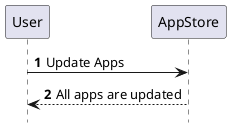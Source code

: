 @startuml

autonumber
hide footbox

participant User as user
participant AppStore as appStore

user -> appStore: Update Apps
appStore --> user: All apps are updated

@enduml